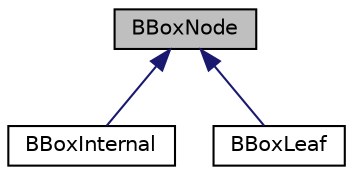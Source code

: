 digraph "BBoxNode"
{
  edge [fontname="Helvetica",fontsize="10",labelfontname="Helvetica",labelfontsize="10"];
  node [fontname="Helvetica",fontsize="10",shape=record];
  Node1 [label="BBoxNode",height=0.2,width=0.4,color="black", fillcolor="grey75", style="filled", fontcolor="black"];
  Node1 -> Node2 [dir="back",color="midnightblue",fontsize="10",style="solid",fontname="Helvetica"];
  Node2 [label="BBoxInternal",height=0.2,width=0.4,color="black", fillcolor="white", style="filled",URL="$class_b_box_internal.html"];
  Node1 -> Node3 [dir="back",color="midnightblue",fontsize="10",style="solid",fontname="Helvetica"];
  Node3 [label="BBoxLeaf",height=0.2,width=0.4,color="black", fillcolor="white", style="filled",URL="$class_b_box_leaf.html"];
}
